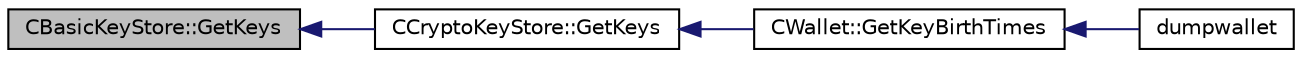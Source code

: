 digraph "CBasicKeyStore::GetKeys"
{
  edge [fontname="Helvetica",fontsize="10",labelfontname="Helvetica",labelfontsize="10"];
  node [fontname="Helvetica",fontsize="10",shape=record];
  rankdir="LR";
  Node51 [label="CBasicKeyStore::GetKeys",height=0.2,width=0.4,color="black", fillcolor="grey75", style="filled", fontcolor="black"];
  Node51 -> Node52 [dir="back",color="midnightblue",fontsize="10",style="solid",fontname="Helvetica"];
  Node52 [label="CCryptoKeyStore::GetKeys",height=0.2,width=0.4,color="black", fillcolor="white", style="filled",URL="$class_c_crypto_key_store.html#a84e2fb905745176ab784c3413520e46f"];
  Node52 -> Node53 [dir="back",color="midnightblue",fontsize="10",style="solid",fontname="Helvetica"];
  Node53 [label="CWallet::GetKeyBirthTimes",height=0.2,width=0.4,color="black", fillcolor="white", style="filled",URL="$class_c_wallet.html#acb2fdaf647fa2d812d58e998848e681d"];
  Node53 -> Node54 [dir="back",color="midnightblue",fontsize="10",style="solid",fontname="Helvetica"];
  Node54 [label="dumpwallet",height=0.2,width=0.4,color="black", fillcolor="white", style="filled",URL="$rpcdump_8cpp.html#a831ddf746d4f2500ba6f6c07f63445cd"];
}
